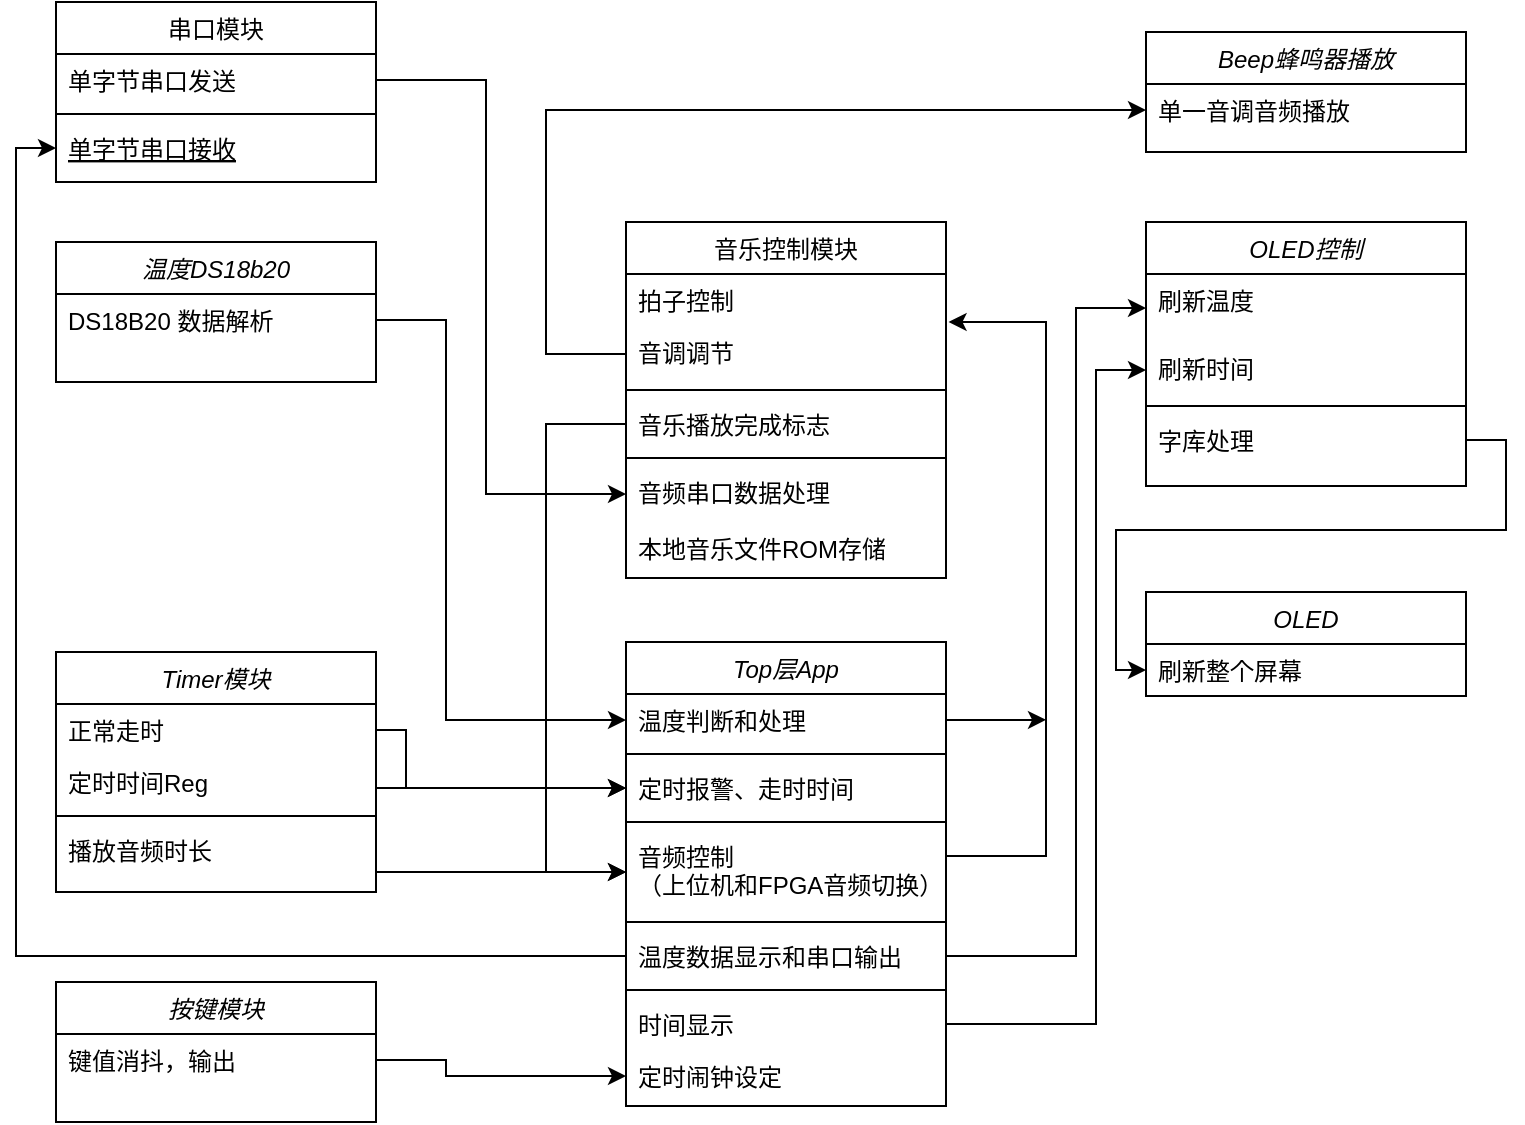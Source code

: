 <mxfile version="13.9.9" type="device"><diagram id="C5RBs43oDa-KdzZeNtuy" name="Page-1"><mxGraphModel dx="904" dy="578" grid="1" gridSize="5" guides="1" tooltips="1" connect="1" arrows="1" fold="1" page="1" pageScale="1" pageWidth="1169" pageHeight="827" background="#ffffff" math="0" shadow="0"><root><mxCell id="WIyWlLk6GJQsqaUBKTNV-0"/><mxCell id="WIyWlLk6GJQsqaUBKTNV-1" parent="WIyWlLk6GJQsqaUBKTNV-0"/><mxCell id="OoLPQbRrZWBcz2zYaoWH-0" value="串口模块" style="swimlane;fontStyle=0;align=center;verticalAlign=top;childLayout=stackLayout;horizontal=1;startSize=26;horizontalStack=0;resizeParent=1;resizeLast=0;collapsible=1;marginBottom=0;rounded=0;shadow=0;strokeWidth=1;" vertex="1" parent="WIyWlLk6GJQsqaUBKTNV-1"><mxGeometry x="220" y="155" width="160" height="90" as="geometry"><mxRectangle x="130" y="380" width="160" height="26" as="alternateBounds"/></mxGeometry></mxCell><mxCell id="OoLPQbRrZWBcz2zYaoWH-1" value="单字节串口发送" style="text;align=left;verticalAlign=top;spacingLeft=4;spacingRight=4;overflow=hidden;rotatable=0;points=[[0,0.5],[1,0.5]];portConstraint=eastwest;" vertex="1" parent="OoLPQbRrZWBcz2zYaoWH-0"><mxGeometry y="26" width="160" height="26" as="geometry"/></mxCell><mxCell id="OoLPQbRrZWBcz2zYaoWH-3" value="" style="line;html=1;strokeWidth=1;align=left;verticalAlign=middle;spacingTop=-1;spacingLeft=3;spacingRight=3;rotatable=0;labelPosition=right;points=[];portConstraint=eastwest;" vertex="1" parent="OoLPQbRrZWBcz2zYaoWH-0"><mxGeometry y="52" width="160" height="8" as="geometry"/></mxCell><mxCell id="OoLPQbRrZWBcz2zYaoWH-4" value="单字节串口接收" style="text;align=left;verticalAlign=top;spacingLeft=4;spacingRight=4;overflow=hidden;rotatable=0;points=[[0,0.5],[1,0.5]];portConstraint=eastwest;fontStyle=4" vertex="1" parent="OoLPQbRrZWBcz2zYaoWH-0"><mxGeometry y="60" width="160" height="26" as="geometry"/></mxCell><mxCell id="OoLPQbRrZWBcz2zYaoWH-6" value="音乐控制模块" style="swimlane;fontStyle=0;align=center;verticalAlign=top;childLayout=stackLayout;horizontal=1;startSize=26;horizontalStack=0;resizeParent=1;resizeLast=0;collapsible=1;marginBottom=0;rounded=0;shadow=0;strokeWidth=1;" vertex="1" parent="WIyWlLk6GJQsqaUBKTNV-1"><mxGeometry x="505" y="265" width="160" height="178" as="geometry"><mxRectangle x="130" y="380" width="160" height="26" as="alternateBounds"/></mxGeometry></mxCell><mxCell id="OoLPQbRrZWBcz2zYaoWH-7" value="拍子控制" style="text;align=left;verticalAlign=top;spacingLeft=4;spacingRight=4;overflow=hidden;rotatable=0;points=[[0,0.5],[1,0.5]];portConstraint=eastwest;" vertex="1" parent="OoLPQbRrZWBcz2zYaoWH-6"><mxGeometry y="26" width="160" height="26" as="geometry"/></mxCell><mxCell id="OoLPQbRrZWBcz2zYaoWH-8" value="音调调节" style="text;align=left;verticalAlign=top;spacingLeft=4;spacingRight=4;overflow=hidden;rotatable=0;points=[[0,0.5],[1,0.5]];portConstraint=eastwest;rounded=0;shadow=0;html=0;" vertex="1" parent="OoLPQbRrZWBcz2zYaoWH-6"><mxGeometry y="52" width="160" height="28" as="geometry"/></mxCell><mxCell id="OoLPQbRrZWBcz2zYaoWH-28" value="" style="line;html=1;strokeWidth=1;align=left;verticalAlign=middle;spacingTop=-1;spacingLeft=3;spacingRight=3;rotatable=0;labelPosition=right;points=[];portConstraint=eastwest;" vertex="1" parent="OoLPQbRrZWBcz2zYaoWH-6"><mxGeometry y="80" width="160" height="8" as="geometry"/></mxCell><mxCell id="OoLPQbRrZWBcz2zYaoWH-26" value="音乐播放完成标志" style="text;align=left;verticalAlign=top;spacingLeft=4;spacingRight=4;overflow=hidden;rotatable=0;points=[[0,0.5],[1,0.5]];portConstraint=eastwest;" vertex="1" parent="OoLPQbRrZWBcz2zYaoWH-6"><mxGeometry y="88" width="160" height="26" as="geometry"/></mxCell><mxCell id="OoLPQbRrZWBcz2zYaoWH-9" value="" style="line;html=1;strokeWidth=1;align=left;verticalAlign=middle;spacingTop=-1;spacingLeft=3;spacingRight=3;rotatable=0;labelPosition=right;points=[];portConstraint=eastwest;" vertex="1" parent="OoLPQbRrZWBcz2zYaoWH-6"><mxGeometry y="114" width="160" height="8" as="geometry"/></mxCell><mxCell id="OoLPQbRrZWBcz2zYaoWH-30" value="音频串口数据处理" style="text;align=left;verticalAlign=top;spacingLeft=4;spacingRight=4;overflow=hidden;rotatable=0;points=[[0,0.5],[1,0.5]];portConstraint=eastwest;rounded=0;shadow=0;html=0;" vertex="1" parent="OoLPQbRrZWBcz2zYaoWH-6"><mxGeometry y="122" width="160" height="28" as="geometry"/></mxCell><mxCell id="OoLPQbRrZWBcz2zYaoWH-32" value="本地音乐文件ROM存储" style="text;align=left;verticalAlign=top;spacingLeft=4;spacingRight=4;overflow=hidden;rotatable=0;points=[[0,0.5],[1,0.5]];portConstraint=eastwest;rounded=0;shadow=0;html=0;" vertex="1" parent="OoLPQbRrZWBcz2zYaoWH-6"><mxGeometry y="150" width="160" height="28" as="geometry"/></mxCell><mxCell id="OoLPQbRrZWBcz2zYaoWH-12" value="Beep蜂鸣器播放" style="swimlane;fontStyle=2;align=center;verticalAlign=top;childLayout=stackLayout;horizontal=1;startSize=26;horizontalStack=0;resizeParent=1;resizeLast=0;collapsible=1;marginBottom=0;rounded=0;shadow=0;strokeWidth=1;" vertex="1" parent="WIyWlLk6GJQsqaUBKTNV-1"><mxGeometry x="765" y="170" width="160" height="60" as="geometry"><mxRectangle x="320" y="390" width="160" height="26" as="alternateBounds"/></mxGeometry></mxCell><mxCell id="OoLPQbRrZWBcz2zYaoWH-13" value="单一音调音频播放" style="text;align=left;verticalAlign=top;spacingLeft=4;spacingRight=4;overflow=hidden;rotatable=0;points=[[0,0.5],[1,0.5]];portConstraint=eastwest;" vertex="1" parent="OoLPQbRrZWBcz2zYaoWH-12"><mxGeometry y="26" width="160" height="26" as="geometry"/></mxCell><mxCell id="OoLPQbRrZWBcz2zYaoWH-19" value="温度DS18b20" style="swimlane;fontStyle=2;align=center;verticalAlign=top;childLayout=stackLayout;horizontal=1;startSize=26;horizontalStack=0;resizeParent=1;resizeLast=0;collapsible=1;marginBottom=0;rounded=0;shadow=0;strokeWidth=1;" vertex="1" parent="WIyWlLk6GJQsqaUBKTNV-1"><mxGeometry x="220" y="275" width="160" height="70" as="geometry"><mxRectangle x="230" y="140" width="160" height="26" as="alternateBounds"/></mxGeometry></mxCell><mxCell id="OoLPQbRrZWBcz2zYaoWH-20" value="DS18B20 数据解析" style="text;align=left;verticalAlign=top;spacingLeft=4;spacingRight=4;overflow=hidden;rotatable=0;points=[[0,0.5],[1,0.5]];portConstraint=eastwest;" vertex="1" parent="OoLPQbRrZWBcz2zYaoWH-19"><mxGeometry y="26" width="160" height="26" as="geometry"/></mxCell><mxCell id="OoLPQbRrZWBcz2zYaoWH-27" style="edgeStyle=orthogonalEdgeStyle;rounded=0;orthogonalLoop=1;jettySize=auto;html=1;entryX=0;entryY=0.5;entryDx=0;entryDy=0;" edge="1" parent="WIyWlLk6GJQsqaUBKTNV-1" source="OoLPQbRrZWBcz2zYaoWH-8" target="OoLPQbRrZWBcz2zYaoWH-13"><mxGeometry relative="1" as="geometry"><Array as="points"><mxPoint x="465" y="331"/><mxPoint x="465" y="209"/></Array></mxGeometry></mxCell><mxCell id="OoLPQbRrZWBcz2zYaoWH-31" style="edgeStyle=orthogonalEdgeStyle;rounded=0;orthogonalLoop=1;jettySize=auto;html=1;exitX=1;exitY=0.5;exitDx=0;exitDy=0;entryX=0;entryY=0.5;entryDx=0;entryDy=0;" edge="1" parent="WIyWlLk6GJQsqaUBKTNV-1" source="OoLPQbRrZWBcz2zYaoWH-1" target="OoLPQbRrZWBcz2zYaoWH-30"><mxGeometry relative="1" as="geometry"><Array as="points"><mxPoint x="435" y="194"/><mxPoint x="435" y="401"/></Array></mxGeometry></mxCell><mxCell id="OoLPQbRrZWBcz2zYaoWH-33" value="Top层App" style="swimlane;fontStyle=2;align=center;verticalAlign=top;childLayout=stackLayout;horizontal=1;startSize=26;horizontalStack=0;resizeParent=1;resizeLast=0;collapsible=1;marginBottom=0;rounded=0;shadow=0;strokeWidth=1;" vertex="1" parent="WIyWlLk6GJQsqaUBKTNV-1"><mxGeometry x="505" y="475" width="160" height="232" as="geometry"><mxRectangle x="230" y="140" width="160" height="26" as="alternateBounds"/></mxGeometry></mxCell><mxCell id="OoLPQbRrZWBcz2zYaoWH-34" value="温度判断和处理" style="text;align=left;verticalAlign=top;spacingLeft=4;spacingRight=4;overflow=hidden;rotatable=0;points=[[0,0.5],[1,0.5]];portConstraint=eastwest;" vertex="1" parent="OoLPQbRrZWBcz2zYaoWH-33"><mxGeometry y="26" width="160" height="26" as="geometry"/></mxCell><mxCell id="OoLPQbRrZWBcz2zYaoWH-74" value="" style="line;html=1;strokeWidth=1;align=left;verticalAlign=middle;spacingTop=-1;spacingLeft=3;spacingRight=3;rotatable=0;labelPosition=right;points=[];portConstraint=eastwest;" vertex="1" parent="OoLPQbRrZWBcz2zYaoWH-33"><mxGeometry y="52" width="160" height="8" as="geometry"/></mxCell><mxCell id="OoLPQbRrZWBcz2zYaoWH-35" value="定时报警、走时时间" style="text;align=left;verticalAlign=top;spacingLeft=4;spacingRight=4;overflow=hidden;rotatable=0;points=[[0,0.5],[1,0.5]];portConstraint=eastwest;rounded=0;shadow=0;html=0;" vertex="1" parent="OoLPQbRrZWBcz2zYaoWH-33"><mxGeometry y="60" width="160" height="26" as="geometry"/></mxCell><mxCell id="OoLPQbRrZWBcz2zYaoWH-61" value="" style="line;html=1;strokeWidth=1;align=left;verticalAlign=middle;spacingTop=-1;spacingLeft=3;spacingRight=3;rotatable=0;labelPosition=right;points=[];portConstraint=eastwest;" vertex="1" parent="OoLPQbRrZWBcz2zYaoWH-33"><mxGeometry y="86" width="160" height="8" as="geometry"/></mxCell><mxCell id="OoLPQbRrZWBcz2zYaoWH-36" value="音频控制&#10;（上位机和FPGA音频切换）" style="text;align=left;verticalAlign=top;spacingLeft=4;spacingRight=4;overflow=hidden;rotatable=0;points=[[0,0.5],[1,0.5]];portConstraint=eastwest;rounded=0;shadow=0;html=0;" vertex="1" parent="OoLPQbRrZWBcz2zYaoWH-33"><mxGeometry y="94" width="160" height="42" as="geometry"/></mxCell><mxCell id="OoLPQbRrZWBcz2zYaoWH-37" value="" style="line;html=1;strokeWidth=1;align=left;verticalAlign=middle;spacingTop=-1;spacingLeft=3;spacingRight=3;rotatable=0;labelPosition=right;points=[];portConstraint=eastwest;" vertex="1" parent="OoLPQbRrZWBcz2zYaoWH-33"><mxGeometry y="136" width="160" height="8" as="geometry"/></mxCell><mxCell id="OoLPQbRrZWBcz2zYaoWH-38" value="温度数据显示和串口输出" style="text;align=left;verticalAlign=top;spacingLeft=4;spacingRight=4;overflow=hidden;rotatable=0;points=[[0,0.5],[1,0.5]];portConstraint=eastwest;" vertex="1" parent="OoLPQbRrZWBcz2zYaoWH-33"><mxGeometry y="144" width="160" height="26" as="geometry"/></mxCell><mxCell id="OoLPQbRrZWBcz2zYaoWH-83" value="" style="line;html=1;strokeWidth=1;align=left;verticalAlign=middle;spacingTop=-1;spacingLeft=3;spacingRight=3;rotatable=0;labelPosition=right;points=[];portConstraint=eastwest;" vertex="1" parent="OoLPQbRrZWBcz2zYaoWH-33"><mxGeometry y="170" width="160" height="8" as="geometry"/></mxCell><mxCell id="OoLPQbRrZWBcz2zYaoWH-81" value="时间显示" style="text;align=left;verticalAlign=top;spacingLeft=4;spacingRight=4;overflow=hidden;rotatable=0;points=[[0,0.5],[1,0.5]];portConstraint=eastwest;" vertex="1" parent="OoLPQbRrZWBcz2zYaoWH-33"><mxGeometry y="178" width="160" height="26" as="geometry"/></mxCell><mxCell id="OoLPQbRrZWBcz2zYaoWH-82" value="定时闹钟设定" style="text;align=left;verticalAlign=top;spacingLeft=4;spacingRight=4;overflow=hidden;rotatable=0;points=[[0,0.5],[1,0.5]];portConstraint=eastwest;" vertex="1" parent="OoLPQbRrZWBcz2zYaoWH-33"><mxGeometry y="204" width="160" height="26" as="geometry"/></mxCell><mxCell id="OoLPQbRrZWBcz2zYaoWH-39" style="edgeStyle=orthogonalEdgeStyle;rounded=0;orthogonalLoop=1;jettySize=auto;html=1;exitX=1;exitY=0.5;exitDx=0;exitDy=0;entryX=0;entryY=0.5;entryDx=0;entryDy=0;" edge="1" parent="WIyWlLk6GJQsqaUBKTNV-1" source="OoLPQbRrZWBcz2zYaoWH-20" target="OoLPQbRrZWBcz2zYaoWH-34"><mxGeometry relative="1" as="geometry"><Array as="points"><mxPoint x="415" y="314"/><mxPoint x="415" y="514"/></Array></mxGeometry></mxCell><mxCell id="OoLPQbRrZWBcz2zYaoWH-41" value="Timer模块" style="swimlane;fontStyle=2;align=center;verticalAlign=top;childLayout=stackLayout;horizontal=1;startSize=26;horizontalStack=0;resizeParent=1;resizeLast=0;collapsible=1;marginBottom=0;rounded=0;shadow=0;strokeWidth=1;" vertex="1" parent="WIyWlLk6GJQsqaUBKTNV-1"><mxGeometry x="220" y="480" width="160" height="120" as="geometry"><mxRectangle x="230" y="140" width="160" height="26" as="alternateBounds"/></mxGeometry></mxCell><mxCell id="OoLPQbRrZWBcz2zYaoWH-42" value="正常走时" style="text;align=left;verticalAlign=top;spacingLeft=4;spacingRight=4;overflow=hidden;rotatable=0;points=[[0,0.5],[1,0.5]];portConstraint=eastwest;" vertex="1" parent="OoLPQbRrZWBcz2zYaoWH-41"><mxGeometry y="26" width="160" height="26" as="geometry"/></mxCell><mxCell id="OoLPQbRrZWBcz2zYaoWH-43" value="定时时间Reg" style="text;align=left;verticalAlign=top;spacingLeft=4;spacingRight=4;overflow=hidden;rotatable=0;points=[[0,0.5],[1,0.5]];portConstraint=eastwest;rounded=0;shadow=0;html=0;" vertex="1" parent="OoLPQbRrZWBcz2zYaoWH-41"><mxGeometry y="52" width="160" height="26" as="geometry"/></mxCell><mxCell id="OoLPQbRrZWBcz2zYaoWH-59" value="" style="line;html=1;strokeWidth=1;align=left;verticalAlign=middle;spacingTop=-1;spacingLeft=3;spacingRight=3;rotatable=0;labelPosition=right;points=[];portConstraint=eastwest;" vertex="1" parent="OoLPQbRrZWBcz2zYaoWH-41"><mxGeometry y="78" width="160" height="8" as="geometry"/></mxCell><mxCell id="OoLPQbRrZWBcz2zYaoWH-44" value="播放音频时长" style="text;align=left;verticalAlign=top;spacingLeft=4;spacingRight=4;overflow=hidden;rotatable=0;points=[[0,0.5],[1,0.5]];portConstraint=eastwest;rounded=0;shadow=0;html=0;" vertex="1" parent="OoLPQbRrZWBcz2zYaoWH-41"><mxGeometry y="86" width="160" height="26" as="geometry"/></mxCell><mxCell id="OoLPQbRrZWBcz2zYaoWH-53" value="按键模块" style="swimlane;fontStyle=2;align=center;verticalAlign=top;childLayout=stackLayout;horizontal=1;startSize=26;horizontalStack=0;resizeParent=1;resizeLast=0;collapsible=1;marginBottom=0;rounded=0;shadow=0;strokeWidth=1;" vertex="1" parent="WIyWlLk6GJQsqaUBKTNV-1"><mxGeometry x="220" y="645" width="160" height="70" as="geometry"><mxRectangle x="230" y="140" width="160" height="26" as="alternateBounds"/></mxGeometry></mxCell><mxCell id="OoLPQbRrZWBcz2zYaoWH-54" value="键值消抖，输出" style="text;align=left;verticalAlign=top;spacingLeft=4;spacingRight=4;overflow=hidden;rotatable=0;points=[[0,0.5],[1,0.5]];portConstraint=eastwest;" vertex="1" parent="OoLPQbRrZWBcz2zYaoWH-53"><mxGeometry y="26" width="160" height="26" as="geometry"/></mxCell><mxCell id="OoLPQbRrZWBcz2zYaoWH-56" style="edgeStyle=orthogonalEdgeStyle;rounded=0;orthogonalLoop=1;jettySize=auto;html=1;entryX=0;entryY=0.5;entryDx=0;entryDy=0;" edge="1" parent="WIyWlLk6GJQsqaUBKTNV-1" source="OoLPQbRrZWBcz2zYaoWH-42" target="OoLPQbRrZWBcz2zYaoWH-35"><mxGeometry relative="1" as="geometry"><Array as="points"><mxPoint x="395" y="519"/><mxPoint x="395" y="548"/></Array></mxGeometry></mxCell><mxCell id="OoLPQbRrZWBcz2zYaoWH-58" style="edgeStyle=orthogonalEdgeStyle;rounded=0;orthogonalLoop=1;jettySize=auto;html=1;exitX=1;exitY=0.5;exitDx=0;exitDy=0;entryX=0;entryY=0.5;entryDx=0;entryDy=0;" edge="1" parent="WIyWlLk6GJQsqaUBKTNV-1" source="OoLPQbRrZWBcz2zYaoWH-43" target="OoLPQbRrZWBcz2zYaoWH-35"><mxGeometry relative="1" as="geometry"><Array as="points"><mxPoint x="380" y="548"/></Array></mxGeometry></mxCell><mxCell id="OoLPQbRrZWBcz2zYaoWH-60" style="edgeStyle=orthogonalEdgeStyle;rounded=0;orthogonalLoop=1;jettySize=auto;html=1;exitX=1;exitY=0.5;exitDx=0;exitDy=0;entryX=0;entryY=0.5;entryDx=0;entryDy=0;" edge="1" parent="WIyWlLk6GJQsqaUBKTNV-1" source="OoLPQbRrZWBcz2zYaoWH-44" target="OoLPQbRrZWBcz2zYaoWH-36"><mxGeometry relative="1" as="geometry"><Array as="points"><mxPoint x="380" y="590"/></Array></mxGeometry></mxCell><mxCell id="OoLPQbRrZWBcz2zYaoWH-62" style="edgeStyle=orthogonalEdgeStyle;rounded=0;orthogonalLoop=1;jettySize=auto;html=1;exitX=1;exitY=0.5;exitDx=0;exitDy=0;entryX=1.008;entryY=0.923;entryDx=0;entryDy=0;entryPerimeter=0;" edge="1" parent="WIyWlLk6GJQsqaUBKTNV-1" source="OoLPQbRrZWBcz2zYaoWH-36" target="OoLPQbRrZWBcz2zYaoWH-7"><mxGeometry relative="1" as="geometry"><Array as="points"><mxPoint x="715" y="582"/><mxPoint x="715" y="315"/></Array></mxGeometry></mxCell><mxCell id="OoLPQbRrZWBcz2zYaoWH-65" style="edgeStyle=orthogonalEdgeStyle;rounded=0;orthogonalLoop=1;jettySize=auto;html=1;exitX=0;exitY=0.5;exitDx=0;exitDy=0;entryX=0;entryY=0.5;entryDx=0;entryDy=0;" edge="1" parent="WIyWlLk6GJQsqaUBKTNV-1" source="OoLPQbRrZWBcz2zYaoWH-26" target="OoLPQbRrZWBcz2zYaoWH-36"><mxGeometry relative="1" as="geometry"><Array as="points"><mxPoint x="465" y="366"/><mxPoint x="465" y="590"/></Array></mxGeometry></mxCell><mxCell id="OoLPQbRrZWBcz2zYaoWH-66" value="OLED控制" style="swimlane;fontStyle=2;align=center;verticalAlign=top;childLayout=stackLayout;horizontal=1;startSize=26;horizontalStack=0;resizeParent=1;resizeLast=0;collapsible=1;marginBottom=0;rounded=0;shadow=0;strokeWidth=1;" vertex="1" parent="WIyWlLk6GJQsqaUBKTNV-1"><mxGeometry x="765" y="265" width="160" height="132" as="geometry"><mxRectangle x="230" y="140" width="160" height="26" as="alternateBounds"/></mxGeometry></mxCell><mxCell id="OoLPQbRrZWBcz2zYaoWH-68" value="刷新温度" style="text;align=left;verticalAlign=top;spacingLeft=4;spacingRight=4;overflow=hidden;rotatable=0;points=[[0,0.5],[1,0.5]];portConstraint=eastwest;rounded=0;shadow=0;html=0;" vertex="1" parent="OoLPQbRrZWBcz2zYaoWH-66"><mxGeometry y="26" width="160" height="34" as="geometry"/></mxCell><mxCell id="OoLPQbRrZWBcz2zYaoWH-69" value="刷新时间" style="text;align=left;verticalAlign=top;spacingLeft=4;spacingRight=4;overflow=hidden;rotatable=0;points=[[0,0.5],[1,0.5]];portConstraint=eastwest;rounded=0;shadow=0;html=0;" vertex="1" parent="OoLPQbRrZWBcz2zYaoWH-66"><mxGeometry y="60" width="160" height="28" as="geometry"/></mxCell><mxCell id="OoLPQbRrZWBcz2zYaoWH-79" value="" style="line;html=1;strokeWidth=1;align=left;verticalAlign=middle;spacingTop=-1;spacingLeft=3;spacingRight=3;rotatable=0;labelPosition=right;points=[];portConstraint=eastwest;" vertex="1" parent="OoLPQbRrZWBcz2zYaoWH-66"><mxGeometry y="88" width="160" height="8" as="geometry"/></mxCell><mxCell id="OoLPQbRrZWBcz2zYaoWH-67" value="字库处理" style="text;align=left;verticalAlign=top;spacingLeft=4;spacingRight=4;overflow=hidden;rotatable=0;points=[[0,0.5],[1,0.5]];portConstraint=eastwest;" vertex="1" parent="OoLPQbRrZWBcz2zYaoWH-66"><mxGeometry y="96" width="160" height="26" as="geometry"/></mxCell><mxCell id="OoLPQbRrZWBcz2zYaoWH-72" value="OLED" style="swimlane;fontStyle=2;align=center;verticalAlign=top;childLayout=stackLayout;horizontal=1;startSize=26;horizontalStack=0;resizeParent=1;resizeLast=0;collapsible=1;marginBottom=0;rounded=0;shadow=0;strokeWidth=1;" vertex="1" parent="WIyWlLk6GJQsqaUBKTNV-1"><mxGeometry x="765" y="450" width="160" height="52" as="geometry"><mxRectangle x="230" y="140" width="160" height="26" as="alternateBounds"/></mxGeometry></mxCell><mxCell id="OoLPQbRrZWBcz2zYaoWH-73" value="刷新整个屏幕" style="text;align=left;verticalAlign=top;spacingLeft=4;spacingRight=4;overflow=hidden;rotatable=0;points=[[0,0.5],[1,0.5]];portConstraint=eastwest;" vertex="1" parent="OoLPQbRrZWBcz2zYaoWH-72"><mxGeometry y="26" width="160" height="26" as="geometry"/></mxCell><mxCell id="OoLPQbRrZWBcz2zYaoWH-75" style="edgeStyle=orthogonalEdgeStyle;rounded=0;orthogonalLoop=1;jettySize=auto;html=1;exitX=1;exitY=0.5;exitDx=0;exitDy=0;" edge="1" parent="WIyWlLk6GJQsqaUBKTNV-1" source="OoLPQbRrZWBcz2zYaoWH-34"><mxGeometry relative="1" as="geometry"><mxPoint x="715" y="513.931" as="targetPoint"/></mxGeometry></mxCell><mxCell id="OoLPQbRrZWBcz2zYaoWH-84" style="edgeStyle=orthogonalEdgeStyle;rounded=0;orthogonalLoop=1;jettySize=auto;html=1;exitX=1;exitY=0.5;exitDx=0;exitDy=0;entryX=0;entryY=0.5;entryDx=0;entryDy=0;" edge="1" parent="WIyWlLk6GJQsqaUBKTNV-1" source="OoLPQbRrZWBcz2zYaoWH-81" target="OoLPQbRrZWBcz2zYaoWH-69"><mxGeometry relative="1" as="geometry"><Array as="points"><mxPoint x="740" y="666"/><mxPoint x="740" y="339"/></Array></mxGeometry></mxCell><mxCell id="OoLPQbRrZWBcz2zYaoWH-85" style="edgeStyle=orthogonalEdgeStyle;rounded=0;orthogonalLoop=1;jettySize=auto;html=1;exitX=1;exitY=0.5;exitDx=0;exitDy=0;entryX=0;entryY=0.5;entryDx=0;entryDy=0;" edge="1" parent="WIyWlLk6GJQsqaUBKTNV-1" source="OoLPQbRrZWBcz2zYaoWH-38" target="OoLPQbRrZWBcz2zYaoWH-68"><mxGeometry relative="1" as="geometry"><Array as="points"><mxPoint x="730" y="632"/><mxPoint x="730" y="308"/></Array></mxGeometry></mxCell><mxCell id="OoLPQbRrZWBcz2zYaoWH-86" style="edgeStyle=orthogonalEdgeStyle;rounded=0;orthogonalLoop=1;jettySize=auto;html=1;exitX=1;exitY=0.5;exitDx=0;exitDy=0;entryX=0;entryY=0.75;entryDx=0;entryDy=0;" edge="1" parent="WIyWlLk6GJQsqaUBKTNV-1" source="OoLPQbRrZWBcz2zYaoWH-67" target="OoLPQbRrZWBcz2zYaoWH-72"><mxGeometry relative="1" as="geometry"><Array as="points"><mxPoint x="945" y="374"/><mxPoint x="945" y="419"/><mxPoint x="750" y="419"/><mxPoint x="750" y="489"/></Array></mxGeometry></mxCell><mxCell id="OoLPQbRrZWBcz2zYaoWH-88" style="edgeStyle=orthogonalEdgeStyle;rounded=0;orthogonalLoop=1;jettySize=auto;html=1;exitX=0;exitY=0.5;exitDx=0;exitDy=0;entryX=0;entryY=0.5;entryDx=0;entryDy=0;" edge="1" parent="WIyWlLk6GJQsqaUBKTNV-1" source="OoLPQbRrZWBcz2zYaoWH-38" target="OoLPQbRrZWBcz2zYaoWH-4"><mxGeometry relative="1" as="geometry"/></mxCell><mxCell id="OoLPQbRrZWBcz2zYaoWH-89" style="edgeStyle=orthogonalEdgeStyle;rounded=0;orthogonalLoop=1;jettySize=auto;html=1;" edge="1" parent="WIyWlLk6GJQsqaUBKTNV-1" source="OoLPQbRrZWBcz2zYaoWH-54" target="OoLPQbRrZWBcz2zYaoWH-82"><mxGeometry relative="1" as="geometry"><Array as="points"><mxPoint x="415" y="684"/><mxPoint x="415" y="692"/></Array></mxGeometry></mxCell></root></mxGraphModel></diagram></mxfile>